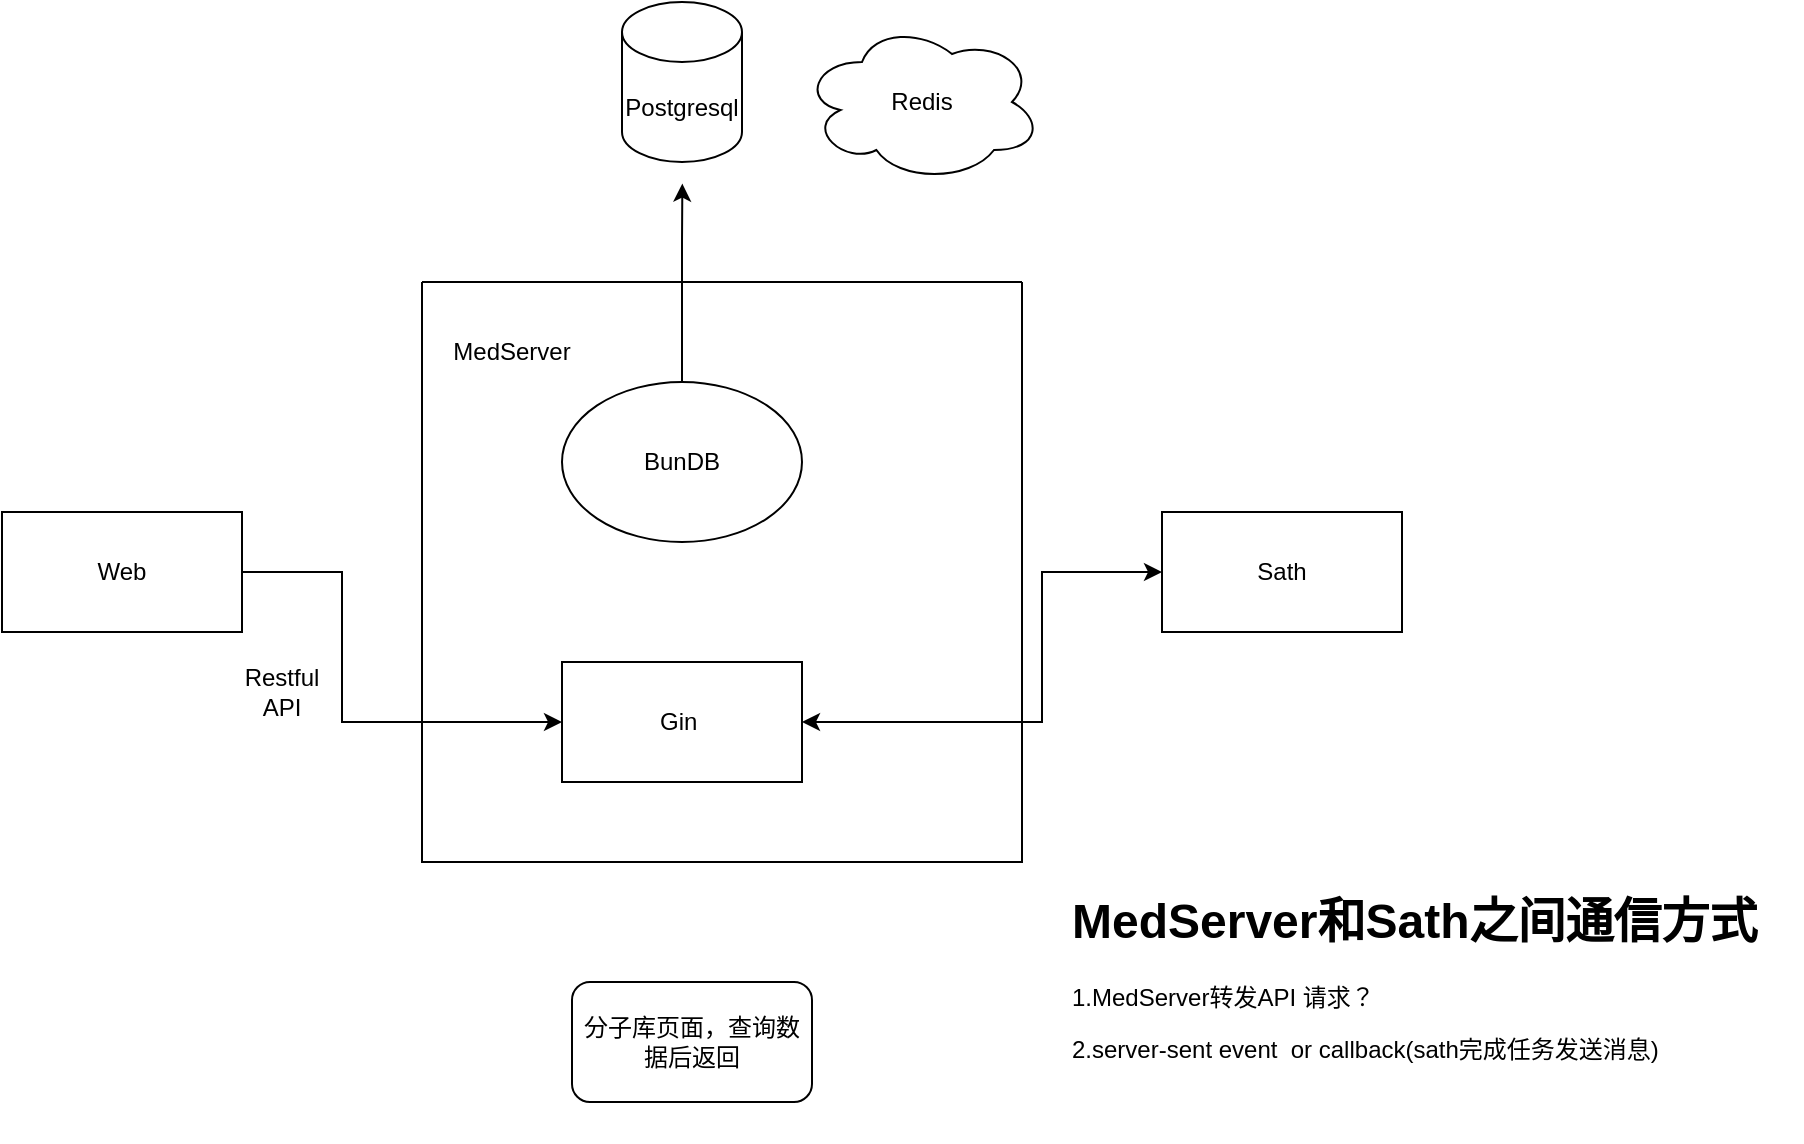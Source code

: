 <mxfile version="21.7.2" type="github">
  <diagram name="Page-1" id="9f46799a-70d6-7492-0946-bef42562c5a5">
    <mxGraphModel dx="1050" dy="638" grid="1" gridSize="10" guides="1" tooltips="1" connect="1" arrows="1" fold="1" page="1" pageScale="1" pageWidth="1100" pageHeight="850" background="none" math="0" shadow="0">
      <root>
        <mxCell id="0" />
        <mxCell id="1" parent="0" />
        <mxCell id="xw-pGz6gGFtMjfykfb_H-9" style="edgeStyle=orthogonalEdgeStyle;rounded=0;orthogonalLoop=1;jettySize=auto;html=1;entryX=0;entryY=0.5;entryDx=0;entryDy=0;" parent="1" source="xw-pGz6gGFtMjfykfb_H-1" target="xw-pGz6gGFtMjfykfb_H-2" edge="1">
          <mxGeometry relative="1" as="geometry">
            <Array as="points">
              <mxPoint x="270" y="485" />
              <mxPoint x="270" y="560" />
            </Array>
          </mxGeometry>
        </mxCell>
        <mxCell id="xw-pGz6gGFtMjfykfb_H-1" value="Web" style="rounded=0;whiteSpace=wrap;html=1;" parent="1" vertex="1">
          <mxGeometry x="100" y="455" width="120" height="60" as="geometry" />
        </mxCell>
        <mxCell id="xw-pGz6gGFtMjfykfb_H-10" style="edgeStyle=orthogonalEdgeStyle;rounded=0;orthogonalLoop=1;jettySize=auto;html=1;entryX=1;entryY=0.5;entryDx=0;entryDy=0;startArrow=classic;startFill=1;" parent="1" source="xw-pGz6gGFtMjfykfb_H-3" target="xw-pGz6gGFtMjfykfb_H-2" edge="1">
          <mxGeometry relative="1" as="geometry">
            <Array as="points">
              <mxPoint x="620" y="485" />
              <mxPoint x="620" y="560" />
            </Array>
          </mxGeometry>
        </mxCell>
        <mxCell id="xw-pGz6gGFtMjfykfb_H-3" value="Sath" style="rounded=0;whiteSpace=wrap;html=1;" parent="1" vertex="1">
          <mxGeometry x="680" y="455" width="120" height="60" as="geometry" />
        </mxCell>
        <mxCell id="xw-pGz6gGFtMjfykfb_H-6" value="" style="swimlane;startSize=0;" parent="1" vertex="1">
          <mxGeometry x="310" y="340" width="300" height="290" as="geometry" />
        </mxCell>
        <mxCell id="xw-pGz6gGFtMjfykfb_H-7" value="MedServer" style="text;html=1;strokeColor=none;fillColor=none;align=center;verticalAlign=middle;whiteSpace=wrap;rounded=0;" parent="xw-pGz6gGFtMjfykfb_H-6" vertex="1">
          <mxGeometry x="15" y="20" width="60" height="30" as="geometry" />
        </mxCell>
        <mxCell id="xw-pGz6gGFtMjfykfb_H-2" value="Gin&amp;nbsp;" style="rounded=0;whiteSpace=wrap;html=1;" parent="xw-pGz6gGFtMjfykfb_H-6" vertex="1">
          <mxGeometry x="70" y="190" width="120" height="60" as="geometry" />
        </mxCell>
        <mxCell id="Hz5IcJybCG8yWNN0sjgt-1" value="BunDB" style="ellipse;whiteSpace=wrap;html=1;" parent="xw-pGz6gGFtMjfykfb_H-6" vertex="1">
          <mxGeometry x="70" y="50" width="120" height="80" as="geometry" />
        </mxCell>
        <mxCell id="xw-pGz6gGFtMjfykfb_H-4" value="Postgresql" style="shape=cylinder3;whiteSpace=wrap;html=1;boundedLbl=1;backgroundOutline=1;size=15;" parent="1" vertex="1">
          <mxGeometry x="410" y="200" width="60" height="80" as="geometry" />
        </mxCell>
        <mxCell id="Hz5IcJybCG8yWNN0sjgt-5" style="edgeStyle=orthogonalEdgeStyle;rounded=0;orthogonalLoop=1;jettySize=auto;html=1;exitX=0.5;exitY=0;exitDx=0;exitDy=0;entryX=0.503;entryY=1.135;entryDx=0;entryDy=0;entryPerimeter=0;" parent="1" source="Hz5IcJybCG8yWNN0sjgt-1" target="xw-pGz6gGFtMjfykfb_H-4" edge="1">
          <mxGeometry relative="1" as="geometry">
            <Array as="points">
              <mxPoint x="440" y="320" />
              <mxPoint x="440" y="320" />
            </Array>
          </mxGeometry>
        </mxCell>
        <mxCell id="Hz5IcJybCG8yWNN0sjgt-7" value="Restful API" style="text;html=1;strokeColor=none;fillColor=none;align=center;verticalAlign=middle;whiteSpace=wrap;rounded=0;" parent="1" vertex="1">
          <mxGeometry x="210" y="530" width="60" height="30" as="geometry" />
        </mxCell>
        <mxCell id="FIK1gRrgWRsTZNcXrayc-1" value="&lt;h1&gt;MedServer和Sath之间通信方式&lt;/h1&gt;&lt;p&gt;&lt;span style=&quot;background-color: initial;&quot;&gt;1.MedServer转发API 请求？&lt;/span&gt;&lt;br&gt;&lt;/p&gt;&lt;p&gt;&lt;span style=&quot;background-color: initial;&quot;&gt;2.server-sent event&amp;nbsp; or callback(sath完成任务发送消息)&lt;/span&gt;&lt;/p&gt;" style="text;html=1;strokeColor=none;fillColor=none;spacing=5;spacingTop=-20;whiteSpace=wrap;overflow=hidden;rounded=0;" parent="1" vertex="1">
          <mxGeometry x="630" y="640" width="370" height="130" as="geometry" />
        </mxCell>
        <mxCell id="wvLgomdSBa9yYvoc3lkQ-1" value="Redis" style="ellipse;shape=cloud;whiteSpace=wrap;html=1;" vertex="1" parent="1">
          <mxGeometry x="500" y="210" width="120" height="80" as="geometry" />
        </mxCell>
        <mxCell id="wvLgomdSBa9yYvoc3lkQ-3" value="分子库页面，查询数据后返回" style="rounded=1;whiteSpace=wrap;html=1;" vertex="1" parent="1">
          <mxGeometry x="385" y="690" width="120" height="60" as="geometry" />
        </mxCell>
      </root>
    </mxGraphModel>
  </diagram>
</mxfile>

